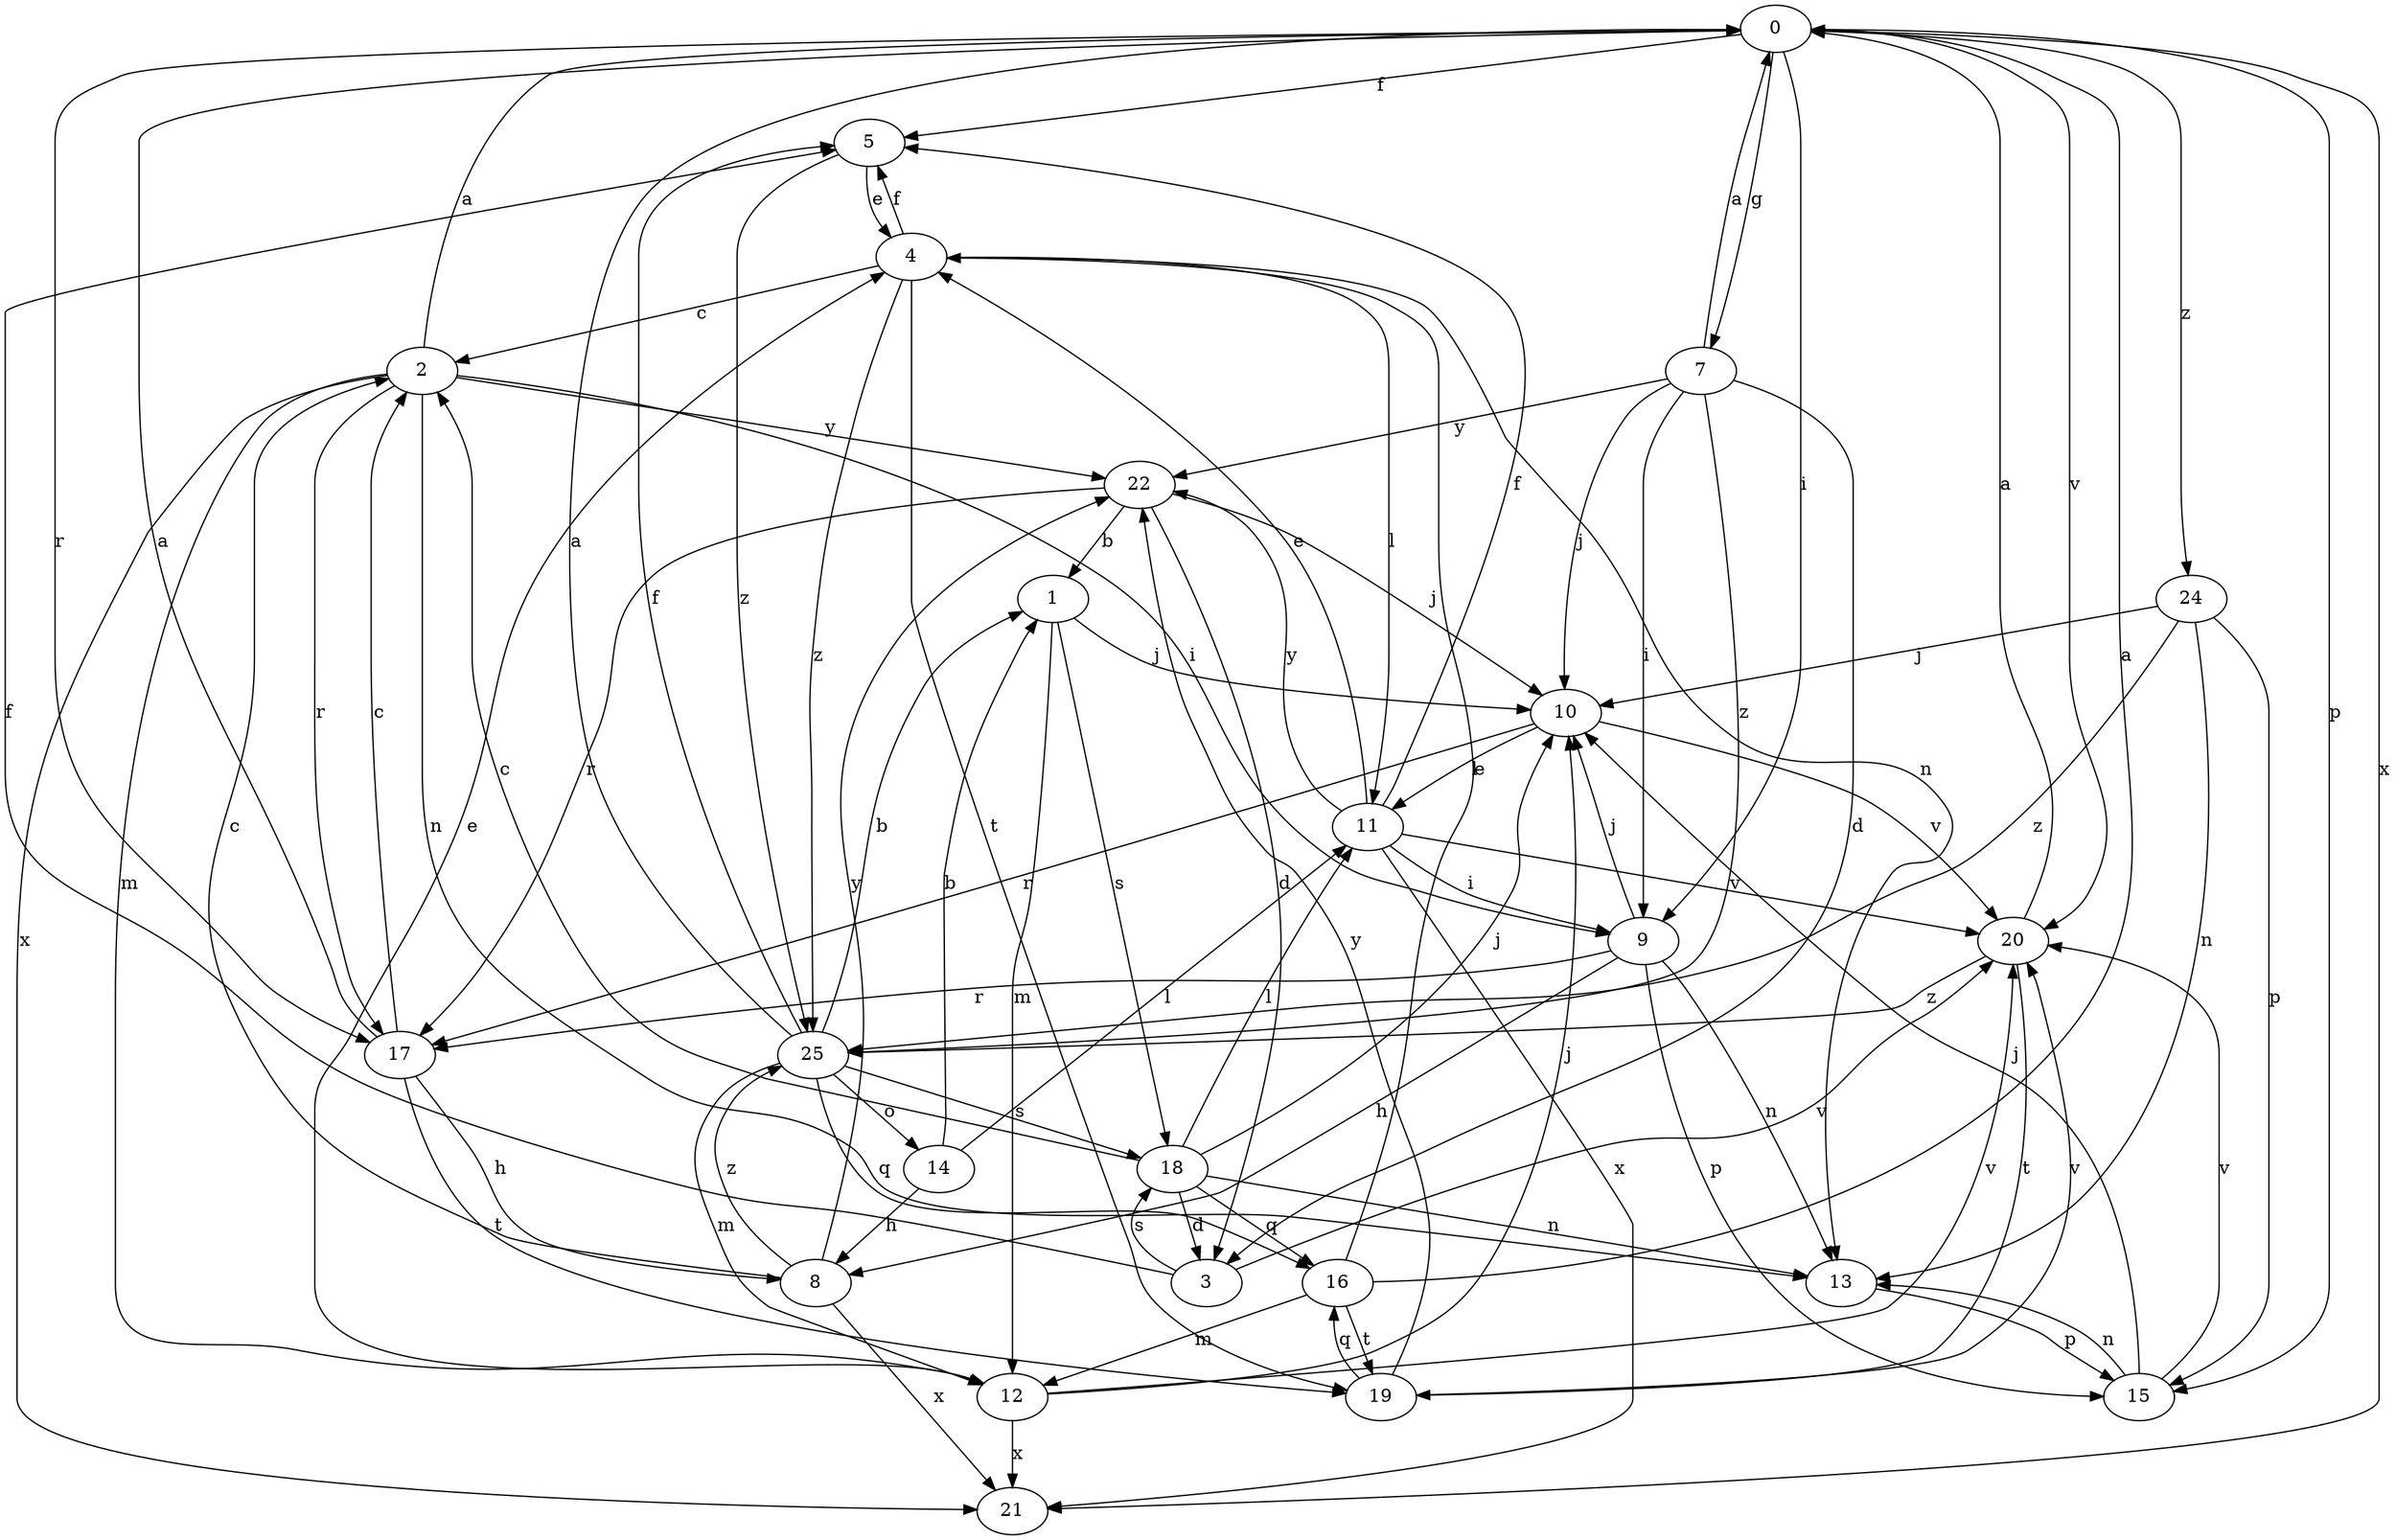 strict digraph  {
0;
1;
2;
3;
4;
5;
7;
8;
9;
10;
11;
12;
13;
14;
15;
16;
17;
18;
19;
20;
21;
22;
24;
25;
0 -> 5  [label=f];
0 -> 7  [label=g];
0 -> 9  [label=i];
0 -> 15  [label=p];
0 -> 17  [label=r];
0 -> 20  [label=v];
0 -> 21  [label=x];
0 -> 24  [label=z];
1 -> 10  [label=j];
1 -> 12  [label=m];
1 -> 18  [label=s];
2 -> 0  [label=a];
2 -> 9  [label=i];
2 -> 12  [label=m];
2 -> 13  [label=n];
2 -> 17  [label=r];
2 -> 21  [label=x];
2 -> 22  [label=y];
3 -> 5  [label=f];
3 -> 18  [label=s];
3 -> 20  [label=v];
4 -> 2  [label=c];
4 -> 5  [label=f];
4 -> 11  [label=l];
4 -> 13  [label=n];
4 -> 19  [label=t];
4 -> 25  [label=z];
5 -> 4  [label=e];
5 -> 25  [label=z];
7 -> 0  [label=a];
7 -> 3  [label=d];
7 -> 9  [label=i];
7 -> 10  [label=j];
7 -> 22  [label=y];
7 -> 25  [label=z];
8 -> 2  [label=c];
8 -> 21  [label=x];
8 -> 22  [label=y];
8 -> 25  [label=z];
9 -> 8  [label=h];
9 -> 10  [label=j];
9 -> 13  [label=n];
9 -> 15  [label=p];
9 -> 17  [label=r];
10 -> 11  [label=l];
10 -> 17  [label=r];
10 -> 20  [label=v];
11 -> 4  [label=e];
11 -> 5  [label=f];
11 -> 9  [label=i];
11 -> 20  [label=v];
11 -> 21  [label=x];
11 -> 22  [label=y];
12 -> 4  [label=e];
12 -> 10  [label=j];
12 -> 20  [label=v];
12 -> 21  [label=x];
13 -> 15  [label=p];
14 -> 1  [label=b];
14 -> 8  [label=h];
14 -> 11  [label=l];
15 -> 10  [label=j];
15 -> 13  [label=n];
15 -> 20  [label=v];
16 -> 0  [label=a];
16 -> 4  [label=e];
16 -> 12  [label=m];
16 -> 19  [label=t];
17 -> 0  [label=a];
17 -> 2  [label=c];
17 -> 8  [label=h];
17 -> 19  [label=t];
18 -> 2  [label=c];
18 -> 3  [label=d];
18 -> 10  [label=j];
18 -> 11  [label=l];
18 -> 13  [label=n];
18 -> 16  [label=q];
19 -> 16  [label=q];
19 -> 20  [label=v];
19 -> 22  [label=y];
20 -> 0  [label=a];
20 -> 19  [label=t];
20 -> 25  [label=z];
22 -> 1  [label=b];
22 -> 3  [label=d];
22 -> 10  [label=j];
22 -> 17  [label=r];
24 -> 10  [label=j];
24 -> 13  [label=n];
24 -> 15  [label=p];
24 -> 25  [label=z];
25 -> 0  [label=a];
25 -> 1  [label=b];
25 -> 5  [label=f];
25 -> 12  [label=m];
25 -> 14  [label=o];
25 -> 16  [label=q];
25 -> 18  [label=s];
}
